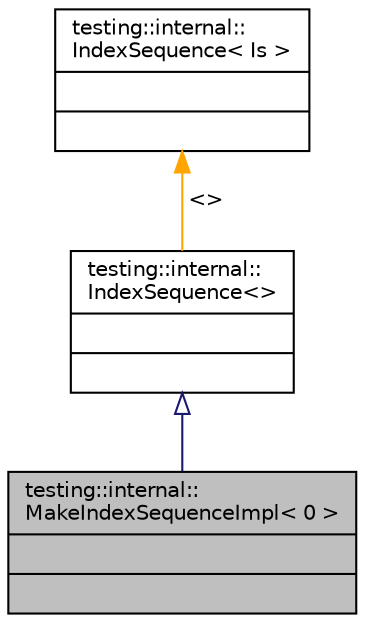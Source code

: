 digraph "testing::internal::MakeIndexSequenceImpl&lt; 0 &gt;"
{
 // LATEX_PDF_SIZE
  bgcolor="transparent";
  edge [fontname="Helvetica",fontsize="10",labelfontname="Helvetica",labelfontsize="10"];
  node [fontname="Helvetica",fontsize="10",shape=record];
  Node1 [label="{testing::internal::\lMakeIndexSequenceImpl\< 0 \>\n||}",height=0.2,width=0.4,color="black", fillcolor="grey75", style="filled", fontcolor="black",tooltip=" "];
  Node2 -> Node1 [dir="back",color="midnightblue",fontsize="10",style="solid",arrowtail="onormal",fontname="Helvetica"];
  Node2 [label="{testing::internal::\lIndexSequence\<\>\n||}",height=0.2,width=0.4,color="black",URL="$structtesting_1_1internal_1_1IndexSequence.html",tooltip=" "];
  Node3 -> Node2 [dir="back",color="orange",fontsize="10",style="solid",label=" \<\>" ,fontname="Helvetica"];
  Node3 [label="{testing::internal::\lIndexSequence\< Is \>\n||}",height=0.2,width=0.4,color="black",URL="$structtesting_1_1internal_1_1IndexSequence.html",tooltip=" "];
}
